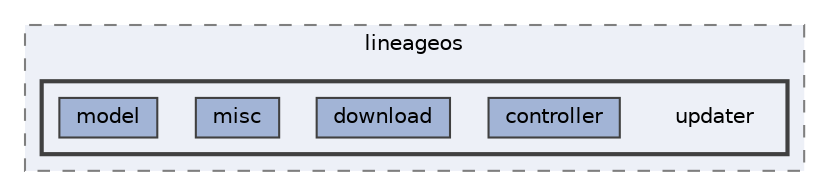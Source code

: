 digraph "src/org/lineageos/updater"
{
 // LATEX_PDF_SIZE
  bgcolor="transparent";
  edge [fontname=Helvetica,fontsize=10,labelfontname=Helvetica,labelfontsize=10];
  node [fontname=Helvetica,fontsize=10,shape=box,height=0.2,width=0.4];
  compound=true
  subgraph clusterdir_370b75c8f1a7114d66c67607603bb882 {
    graph [ bgcolor="#edf0f7", pencolor="grey50", label="lineageos", fontname=Helvetica,fontsize=10 style="filled,dashed", URL="dir_370b75c8f1a7114d66c67607603bb882.html",tooltip=""]
  subgraph clusterdir_f4d8d5db0d421303e42f4294810418f2 {
    graph [ bgcolor="#edf0f7", pencolor="grey25", label="", fontname=Helvetica,fontsize=10 style="filled,bold", URL="dir_f4d8d5db0d421303e42f4294810418f2.html",tooltip=""]
    dir_f4d8d5db0d421303e42f4294810418f2 [shape=plaintext, label="updater"];
  dir_ce5b1c899c5e1fbca02055db52cd09f4 [label="controller", fillcolor="#a2b4d6", color="grey25", style="filled", URL="dir_ce5b1c899c5e1fbca02055db52cd09f4.html",tooltip=""];
  dir_0a4dca26391c4af2fbe6e2a998f7667c [label="download", fillcolor="#a2b4d6", color="grey25", style="filled", URL="dir_0a4dca26391c4af2fbe6e2a998f7667c.html",tooltip=""];
  dir_269d001a91ea1b09f7f8a55ac3a6fc77 [label="misc", fillcolor="#a2b4d6", color="grey25", style="filled", URL="dir_269d001a91ea1b09f7f8a55ac3a6fc77.html",tooltip=""];
  dir_e5ec72036f3081183225cf07224d618d [label="model", fillcolor="#a2b4d6", color="grey25", style="filled", URL="dir_e5ec72036f3081183225cf07224d618d.html",tooltip=""];
  }
  }
}
